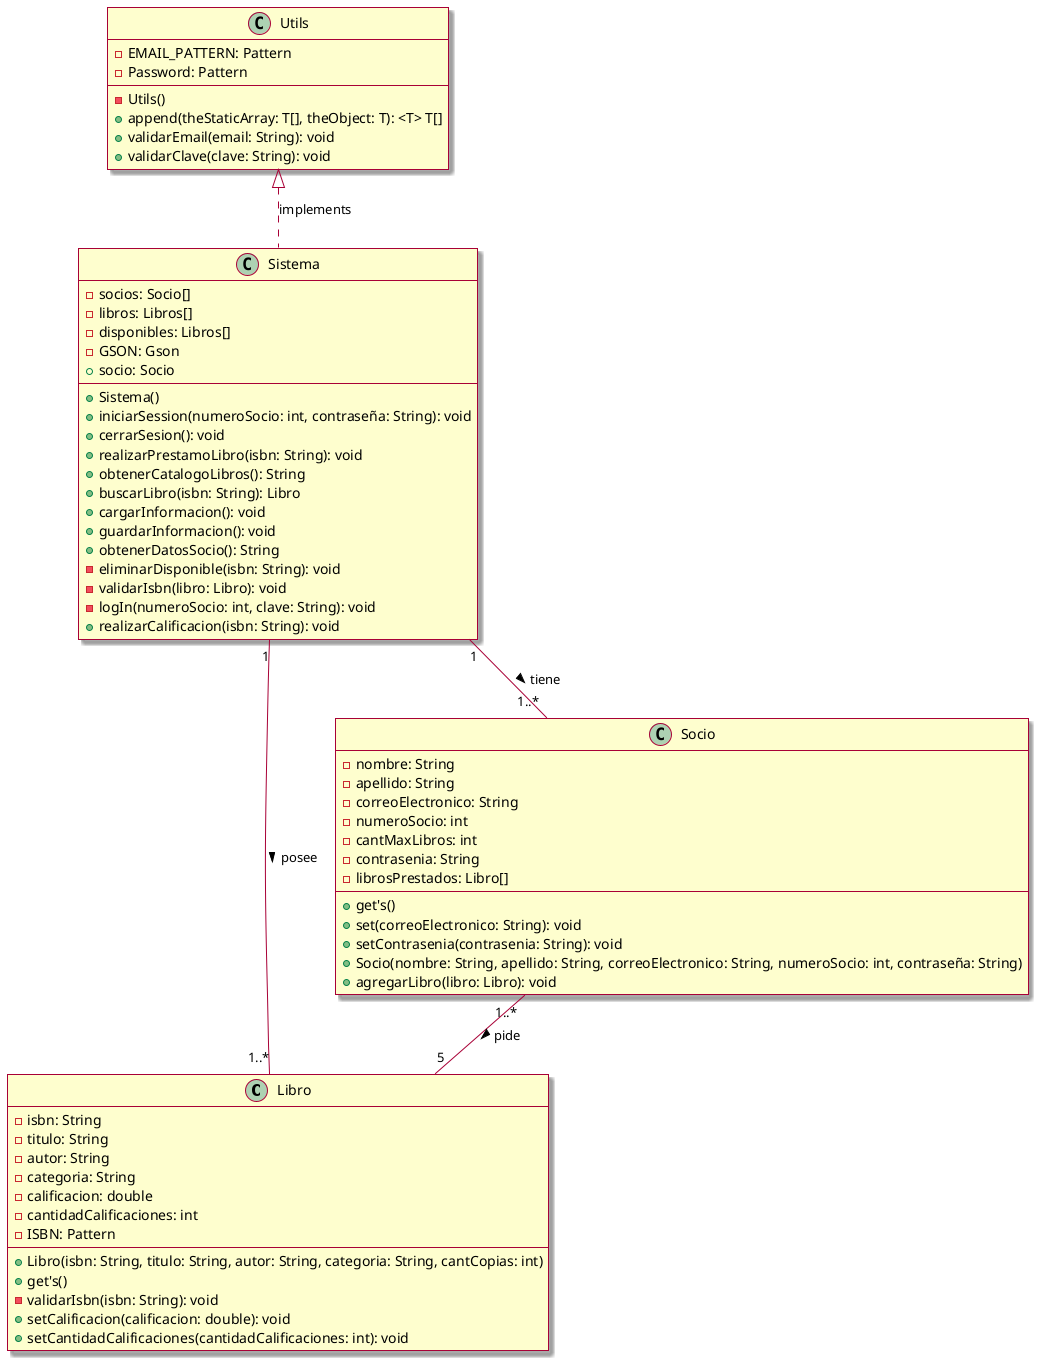 @startuml
skin rose

Class Libro{
-isbn: String
-titulo: String
-autor: String
-categoria: String
-calificacion: double
-cantidadCalificaciones: int
-ISBN: Pattern
+Libro(isbn: String, titulo: String, autor: String, categoria: String, cantCopias: int)
+get's()
-validarIsbn(isbn: String): void
+setCalificacion(calificacion: double): void
+setCantidadCalificaciones(cantidadCalificaciones: int): void
}

Class Socio{
-nombre: String
-apellido: String
-correoElectronico: String
-numeroSocio: int
-cantMaxLibros: int
-contrasenia: String
-librosPrestados: Libro[]
+get's()
+set(correoElectronico: String): void
+setContrasenia(contrasenia: String): void
+Socio(nombre: String, apellido: String, correoElectronico: String, numeroSocio: int, contraseña: String)
+agregarLibro(libro: Libro): void
}

Class Sistema{
-socios: Socio[]
-libros: Libros[]
-disponibles: Libros[]
-GSON: Gson
+socio: Socio
+Sistema()
+iniciarSession(numeroSocio: int, contraseña: String): void
+cerrarSesion(): void
+realizarPrestamoLibro(isbn: String): void
+obtenerCatalogoLibros(): String
+buscarLibro(isbn: String): Libro
+cargarInformacion(): void
+guardarInformacion(): void
+obtenerDatosSocio(): String
-eliminarDisponible(isbn: String): void
-validarIsbn(libro: Libro): void
-logIn(numeroSocio: int, clave: String): void
+realizarCalificacion(isbn: String): void
}

Class Utils{
-EMAIL_PATTERN: Pattern
-Password: Pattern
-Utils()
+append(theStaticArray: T[], theObject: T): <T> T[]
+validarEmail(email: String): void
+validarClave(clave: String): void
}

Sistema"1"--"1..*"Libro: posee >
Sistema"1"--"1..*"Socio: tiene >
Socio"1..*"--"5"Libro: pide >
Utils ^.. Sistema: implements
@enduml
